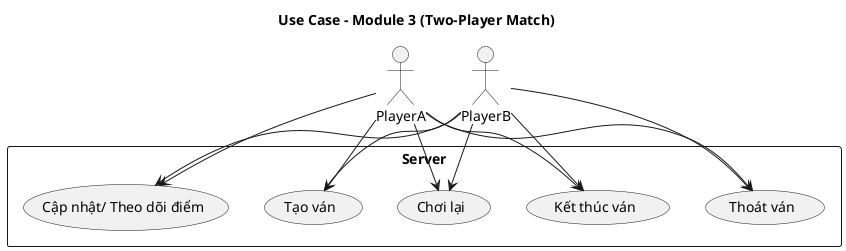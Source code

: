 @startuml
title Use Case – Module 3 (Two-Player Match)

actor PlayerA as A
actor PlayerB as B
rectangle Server {
  usecase UC_Create as "Tạo ván"
  usecase UC_Score as "Cập nhật/ Theo dõi điểm"
  usecase UC_Quit as "Thoát ván"
  usecase UC_End as "Kết thúc ván"
  usecase UC_Replay as "Chơi lại"
}

A --> UC_Create
B --> UC_Create
A --> UC_Score
B --> UC_Score
A --> UC_Quit
B --> UC_Quit
A --> UC_End
B --> UC_End
A --> UC_Replay
B --> UC_Replay

@enduml


